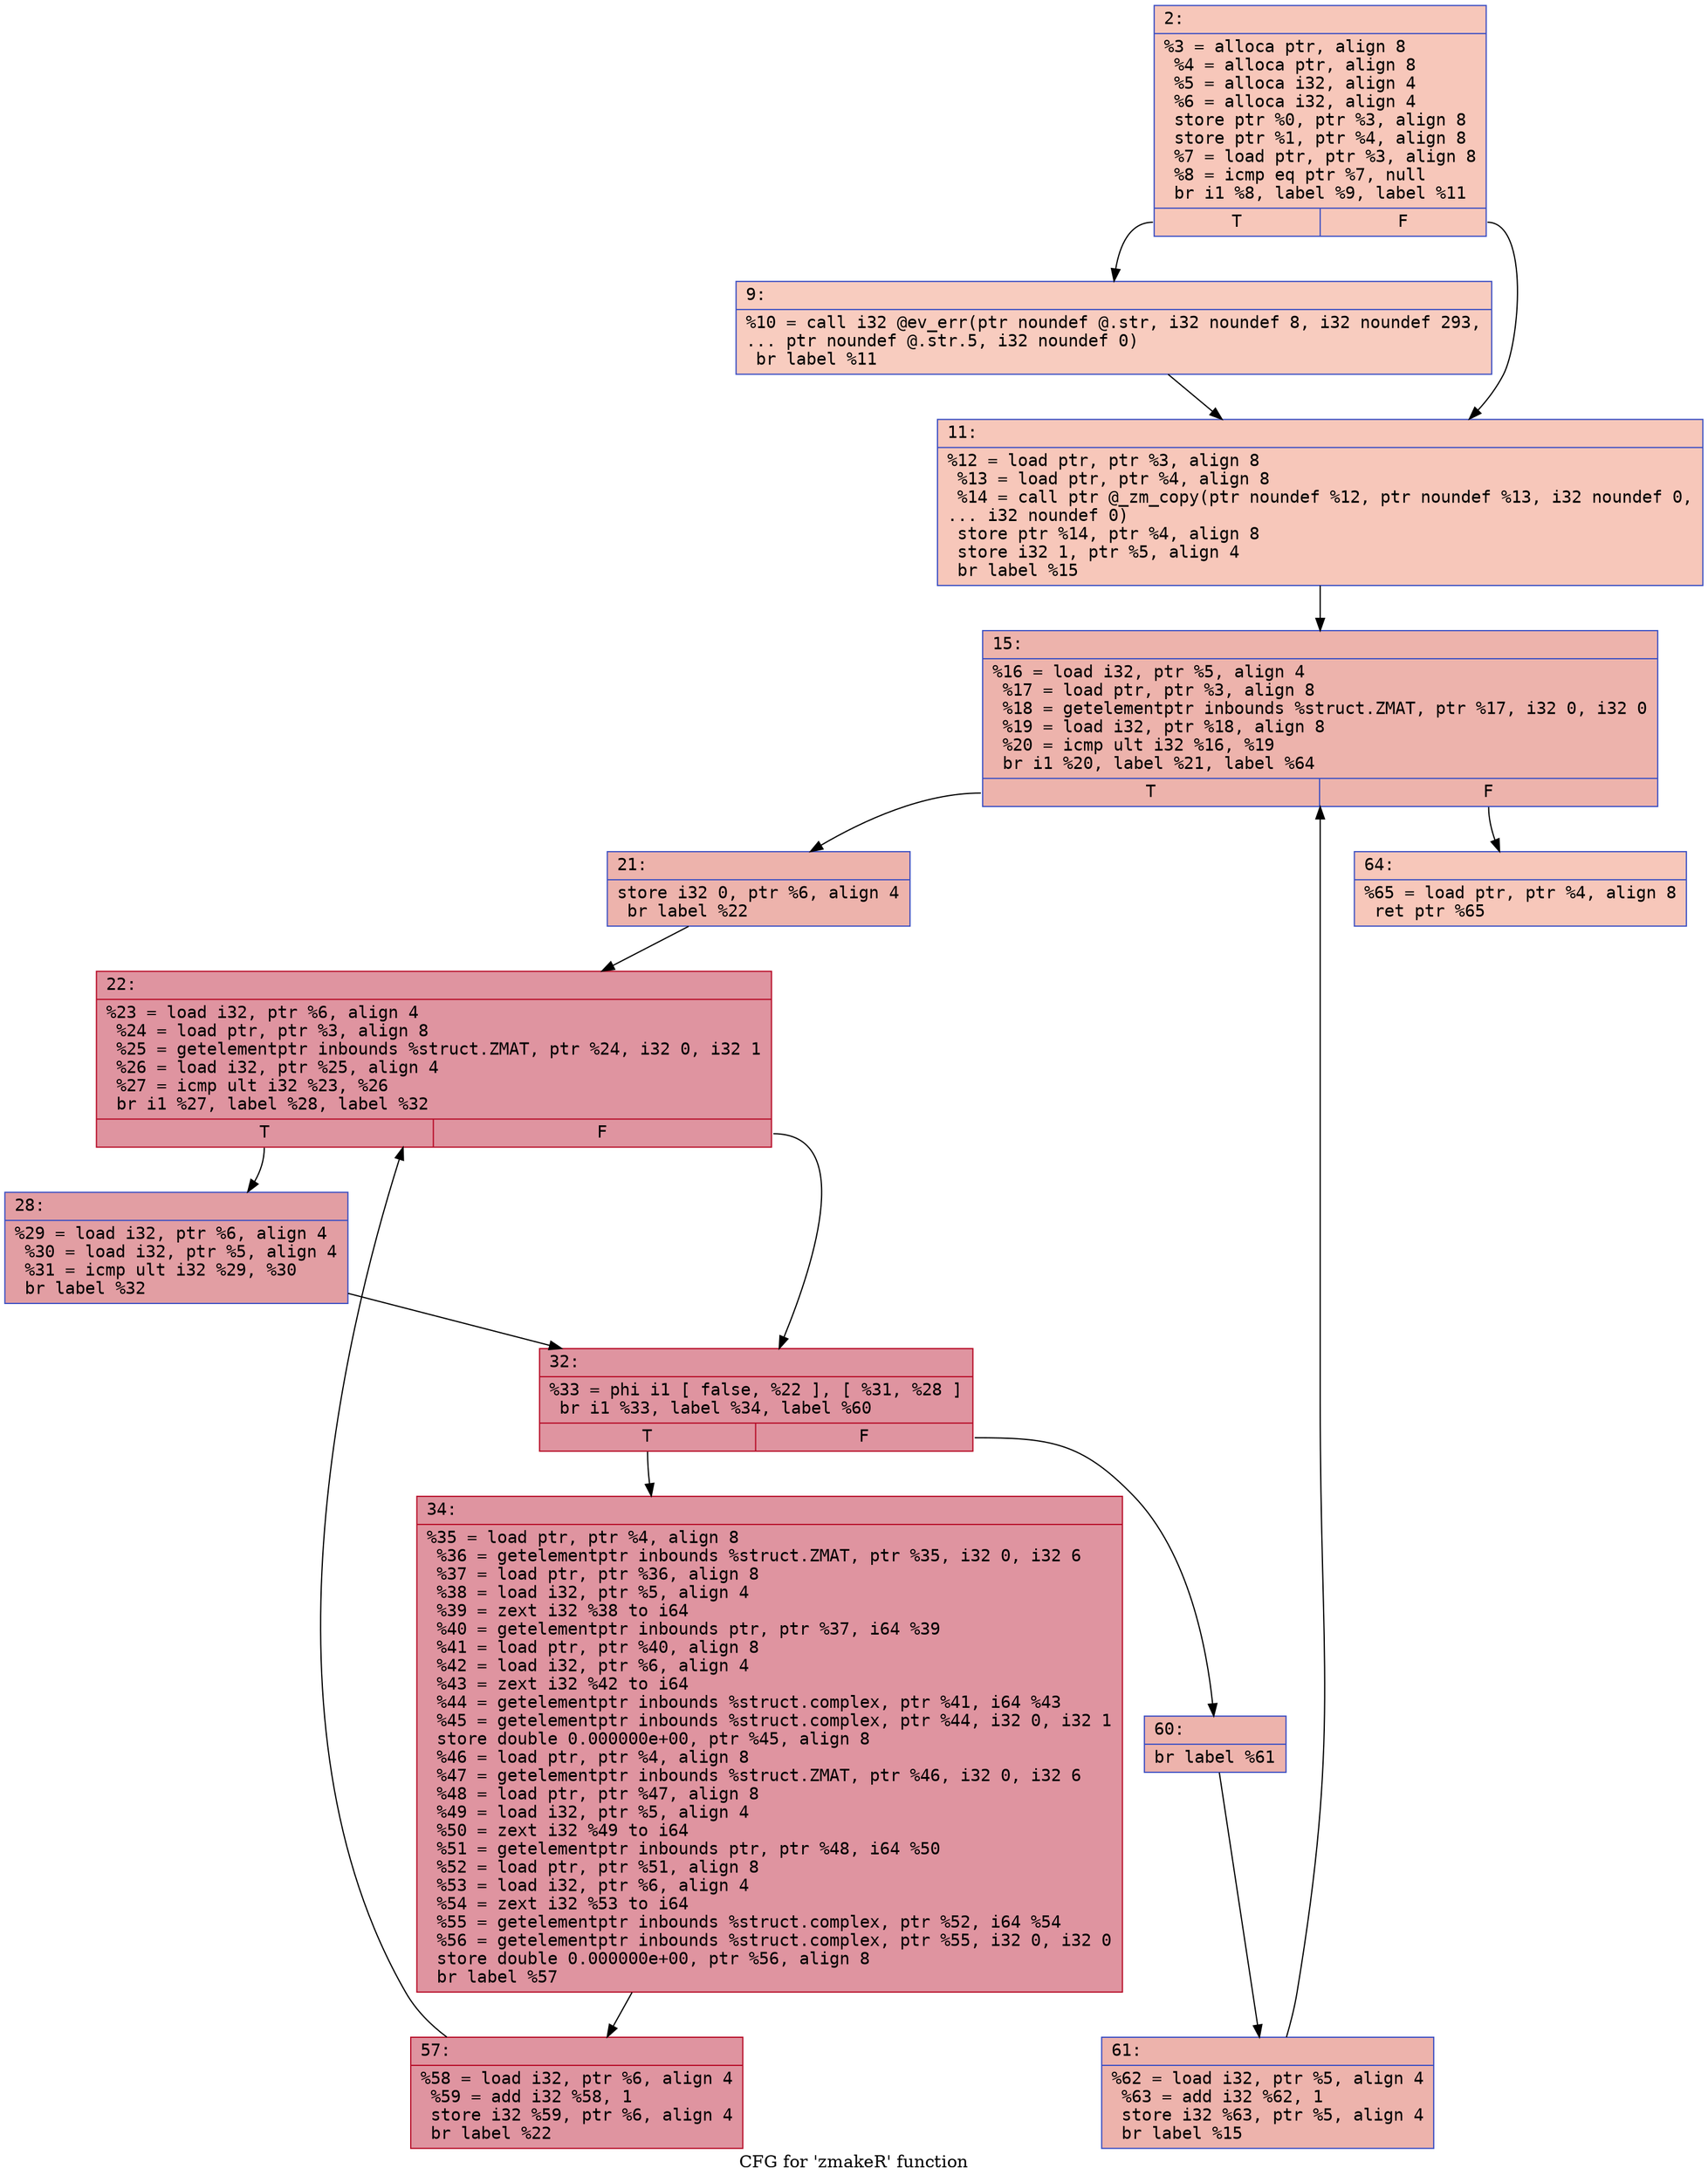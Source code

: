 digraph "CFG for 'zmakeR' function" {
	label="CFG for 'zmakeR' function";

	Node0x6000022703c0 [shape=record,color="#3d50c3ff", style=filled, fillcolor="#ec7f6370" fontname="Courier",label="{2:\l|  %3 = alloca ptr, align 8\l  %4 = alloca ptr, align 8\l  %5 = alloca i32, align 4\l  %6 = alloca i32, align 4\l  store ptr %0, ptr %3, align 8\l  store ptr %1, ptr %4, align 8\l  %7 = load ptr, ptr %3, align 8\l  %8 = icmp eq ptr %7, null\l  br i1 %8, label %9, label %11\l|{<s0>T|<s1>F}}"];
	Node0x6000022703c0:s0 -> Node0x600002270460[tooltip="2 -> 9\nProbability 37.50%" ];
	Node0x6000022703c0:s1 -> Node0x6000022704b0[tooltip="2 -> 11\nProbability 62.50%" ];
	Node0x600002270460 [shape=record,color="#3d50c3ff", style=filled, fillcolor="#f08b6e70" fontname="Courier",label="{9:\l|  %10 = call i32 @ev_err(ptr noundef @.str, i32 noundef 8, i32 noundef 293,\l... ptr noundef @.str.5, i32 noundef 0)\l  br label %11\l}"];
	Node0x600002270460 -> Node0x6000022704b0[tooltip="9 -> 11\nProbability 100.00%" ];
	Node0x6000022704b0 [shape=record,color="#3d50c3ff", style=filled, fillcolor="#ec7f6370" fontname="Courier",label="{11:\l|  %12 = load ptr, ptr %3, align 8\l  %13 = load ptr, ptr %4, align 8\l  %14 = call ptr @_zm_copy(ptr noundef %12, ptr noundef %13, i32 noundef 0,\l... i32 noundef 0)\l  store ptr %14, ptr %4, align 8\l  store i32 1, ptr %5, align 4\l  br label %15\l}"];
	Node0x6000022704b0 -> Node0x600002270500[tooltip="11 -> 15\nProbability 100.00%" ];
	Node0x600002270500 [shape=record,color="#3d50c3ff", style=filled, fillcolor="#d6524470" fontname="Courier",label="{15:\l|  %16 = load i32, ptr %5, align 4\l  %17 = load ptr, ptr %3, align 8\l  %18 = getelementptr inbounds %struct.ZMAT, ptr %17, i32 0, i32 0\l  %19 = load i32, ptr %18, align 8\l  %20 = icmp ult i32 %16, %19\l  br i1 %20, label %21, label %64\l|{<s0>T|<s1>F}}"];
	Node0x600002270500:s0 -> Node0x600002270550[tooltip="15 -> 21\nProbability 96.88%" ];
	Node0x600002270500:s1 -> Node0x6000022707d0[tooltip="15 -> 64\nProbability 3.12%" ];
	Node0x600002270550 [shape=record,color="#3d50c3ff", style=filled, fillcolor="#d6524470" fontname="Courier",label="{21:\l|  store i32 0, ptr %6, align 4\l  br label %22\l}"];
	Node0x600002270550 -> Node0x6000022705a0[tooltip="21 -> 22\nProbability 100.00%" ];
	Node0x6000022705a0 [shape=record,color="#b70d28ff", style=filled, fillcolor="#b70d2870" fontname="Courier",label="{22:\l|  %23 = load i32, ptr %6, align 4\l  %24 = load ptr, ptr %3, align 8\l  %25 = getelementptr inbounds %struct.ZMAT, ptr %24, i32 0, i32 1\l  %26 = load i32, ptr %25, align 4\l  %27 = icmp ult i32 %23, %26\l  br i1 %27, label %28, label %32\l|{<s0>T|<s1>F}}"];
	Node0x6000022705a0:s0 -> Node0x6000022705f0[tooltip="22 -> 28\nProbability 50.00%" ];
	Node0x6000022705a0:s1 -> Node0x600002270640[tooltip="22 -> 32\nProbability 50.00%" ];
	Node0x6000022705f0 [shape=record,color="#3d50c3ff", style=filled, fillcolor="#be242e70" fontname="Courier",label="{28:\l|  %29 = load i32, ptr %6, align 4\l  %30 = load i32, ptr %5, align 4\l  %31 = icmp ult i32 %29, %30\l  br label %32\l}"];
	Node0x6000022705f0 -> Node0x600002270640[tooltip="28 -> 32\nProbability 100.00%" ];
	Node0x600002270640 [shape=record,color="#b70d28ff", style=filled, fillcolor="#b70d2870" fontname="Courier",label="{32:\l|  %33 = phi i1 [ false, %22 ], [ %31, %28 ]\l  br i1 %33, label %34, label %60\l|{<s0>T|<s1>F}}"];
	Node0x600002270640:s0 -> Node0x600002270690[tooltip="32 -> 34\nProbability 96.88%" ];
	Node0x600002270640:s1 -> Node0x600002270730[tooltip="32 -> 60\nProbability 3.12%" ];
	Node0x600002270690 [shape=record,color="#b70d28ff", style=filled, fillcolor="#b70d2870" fontname="Courier",label="{34:\l|  %35 = load ptr, ptr %4, align 8\l  %36 = getelementptr inbounds %struct.ZMAT, ptr %35, i32 0, i32 6\l  %37 = load ptr, ptr %36, align 8\l  %38 = load i32, ptr %5, align 4\l  %39 = zext i32 %38 to i64\l  %40 = getelementptr inbounds ptr, ptr %37, i64 %39\l  %41 = load ptr, ptr %40, align 8\l  %42 = load i32, ptr %6, align 4\l  %43 = zext i32 %42 to i64\l  %44 = getelementptr inbounds %struct.complex, ptr %41, i64 %43\l  %45 = getelementptr inbounds %struct.complex, ptr %44, i32 0, i32 1\l  store double 0.000000e+00, ptr %45, align 8\l  %46 = load ptr, ptr %4, align 8\l  %47 = getelementptr inbounds %struct.ZMAT, ptr %46, i32 0, i32 6\l  %48 = load ptr, ptr %47, align 8\l  %49 = load i32, ptr %5, align 4\l  %50 = zext i32 %49 to i64\l  %51 = getelementptr inbounds ptr, ptr %48, i64 %50\l  %52 = load ptr, ptr %51, align 8\l  %53 = load i32, ptr %6, align 4\l  %54 = zext i32 %53 to i64\l  %55 = getelementptr inbounds %struct.complex, ptr %52, i64 %54\l  %56 = getelementptr inbounds %struct.complex, ptr %55, i32 0, i32 0\l  store double 0.000000e+00, ptr %56, align 8\l  br label %57\l}"];
	Node0x600002270690 -> Node0x6000022706e0[tooltip="34 -> 57\nProbability 100.00%" ];
	Node0x6000022706e0 [shape=record,color="#b70d28ff", style=filled, fillcolor="#b70d2870" fontname="Courier",label="{57:\l|  %58 = load i32, ptr %6, align 4\l  %59 = add i32 %58, 1\l  store i32 %59, ptr %6, align 4\l  br label %22\l}"];
	Node0x6000022706e0 -> Node0x6000022705a0[tooltip="57 -> 22\nProbability 100.00%" ];
	Node0x600002270730 [shape=record,color="#3d50c3ff", style=filled, fillcolor="#d6524470" fontname="Courier",label="{60:\l|  br label %61\l}"];
	Node0x600002270730 -> Node0x600002270780[tooltip="60 -> 61\nProbability 100.00%" ];
	Node0x600002270780 [shape=record,color="#3d50c3ff", style=filled, fillcolor="#d6524470" fontname="Courier",label="{61:\l|  %62 = load i32, ptr %5, align 4\l  %63 = add i32 %62, 1\l  store i32 %63, ptr %5, align 4\l  br label %15\l}"];
	Node0x600002270780 -> Node0x600002270500[tooltip="61 -> 15\nProbability 100.00%" ];
	Node0x6000022707d0 [shape=record,color="#3d50c3ff", style=filled, fillcolor="#ec7f6370" fontname="Courier",label="{64:\l|  %65 = load ptr, ptr %4, align 8\l  ret ptr %65\l}"];
}
